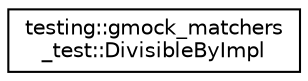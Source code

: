 digraph "Graphical Class Hierarchy"
{
  edge [fontname="Helvetica",fontsize="10",labelfontname="Helvetica",labelfontsize="10"];
  node [fontname="Helvetica",fontsize="10",shape=record];
  rankdir="LR";
  Node1 [label="testing::gmock_matchers\l_test::DivisibleByImpl",height=0.2,width=0.4,color="black", fillcolor="white", style="filled",URL="$classtesting_1_1gmock__matchers__test_1_1_divisible_by_impl.html"];
}

